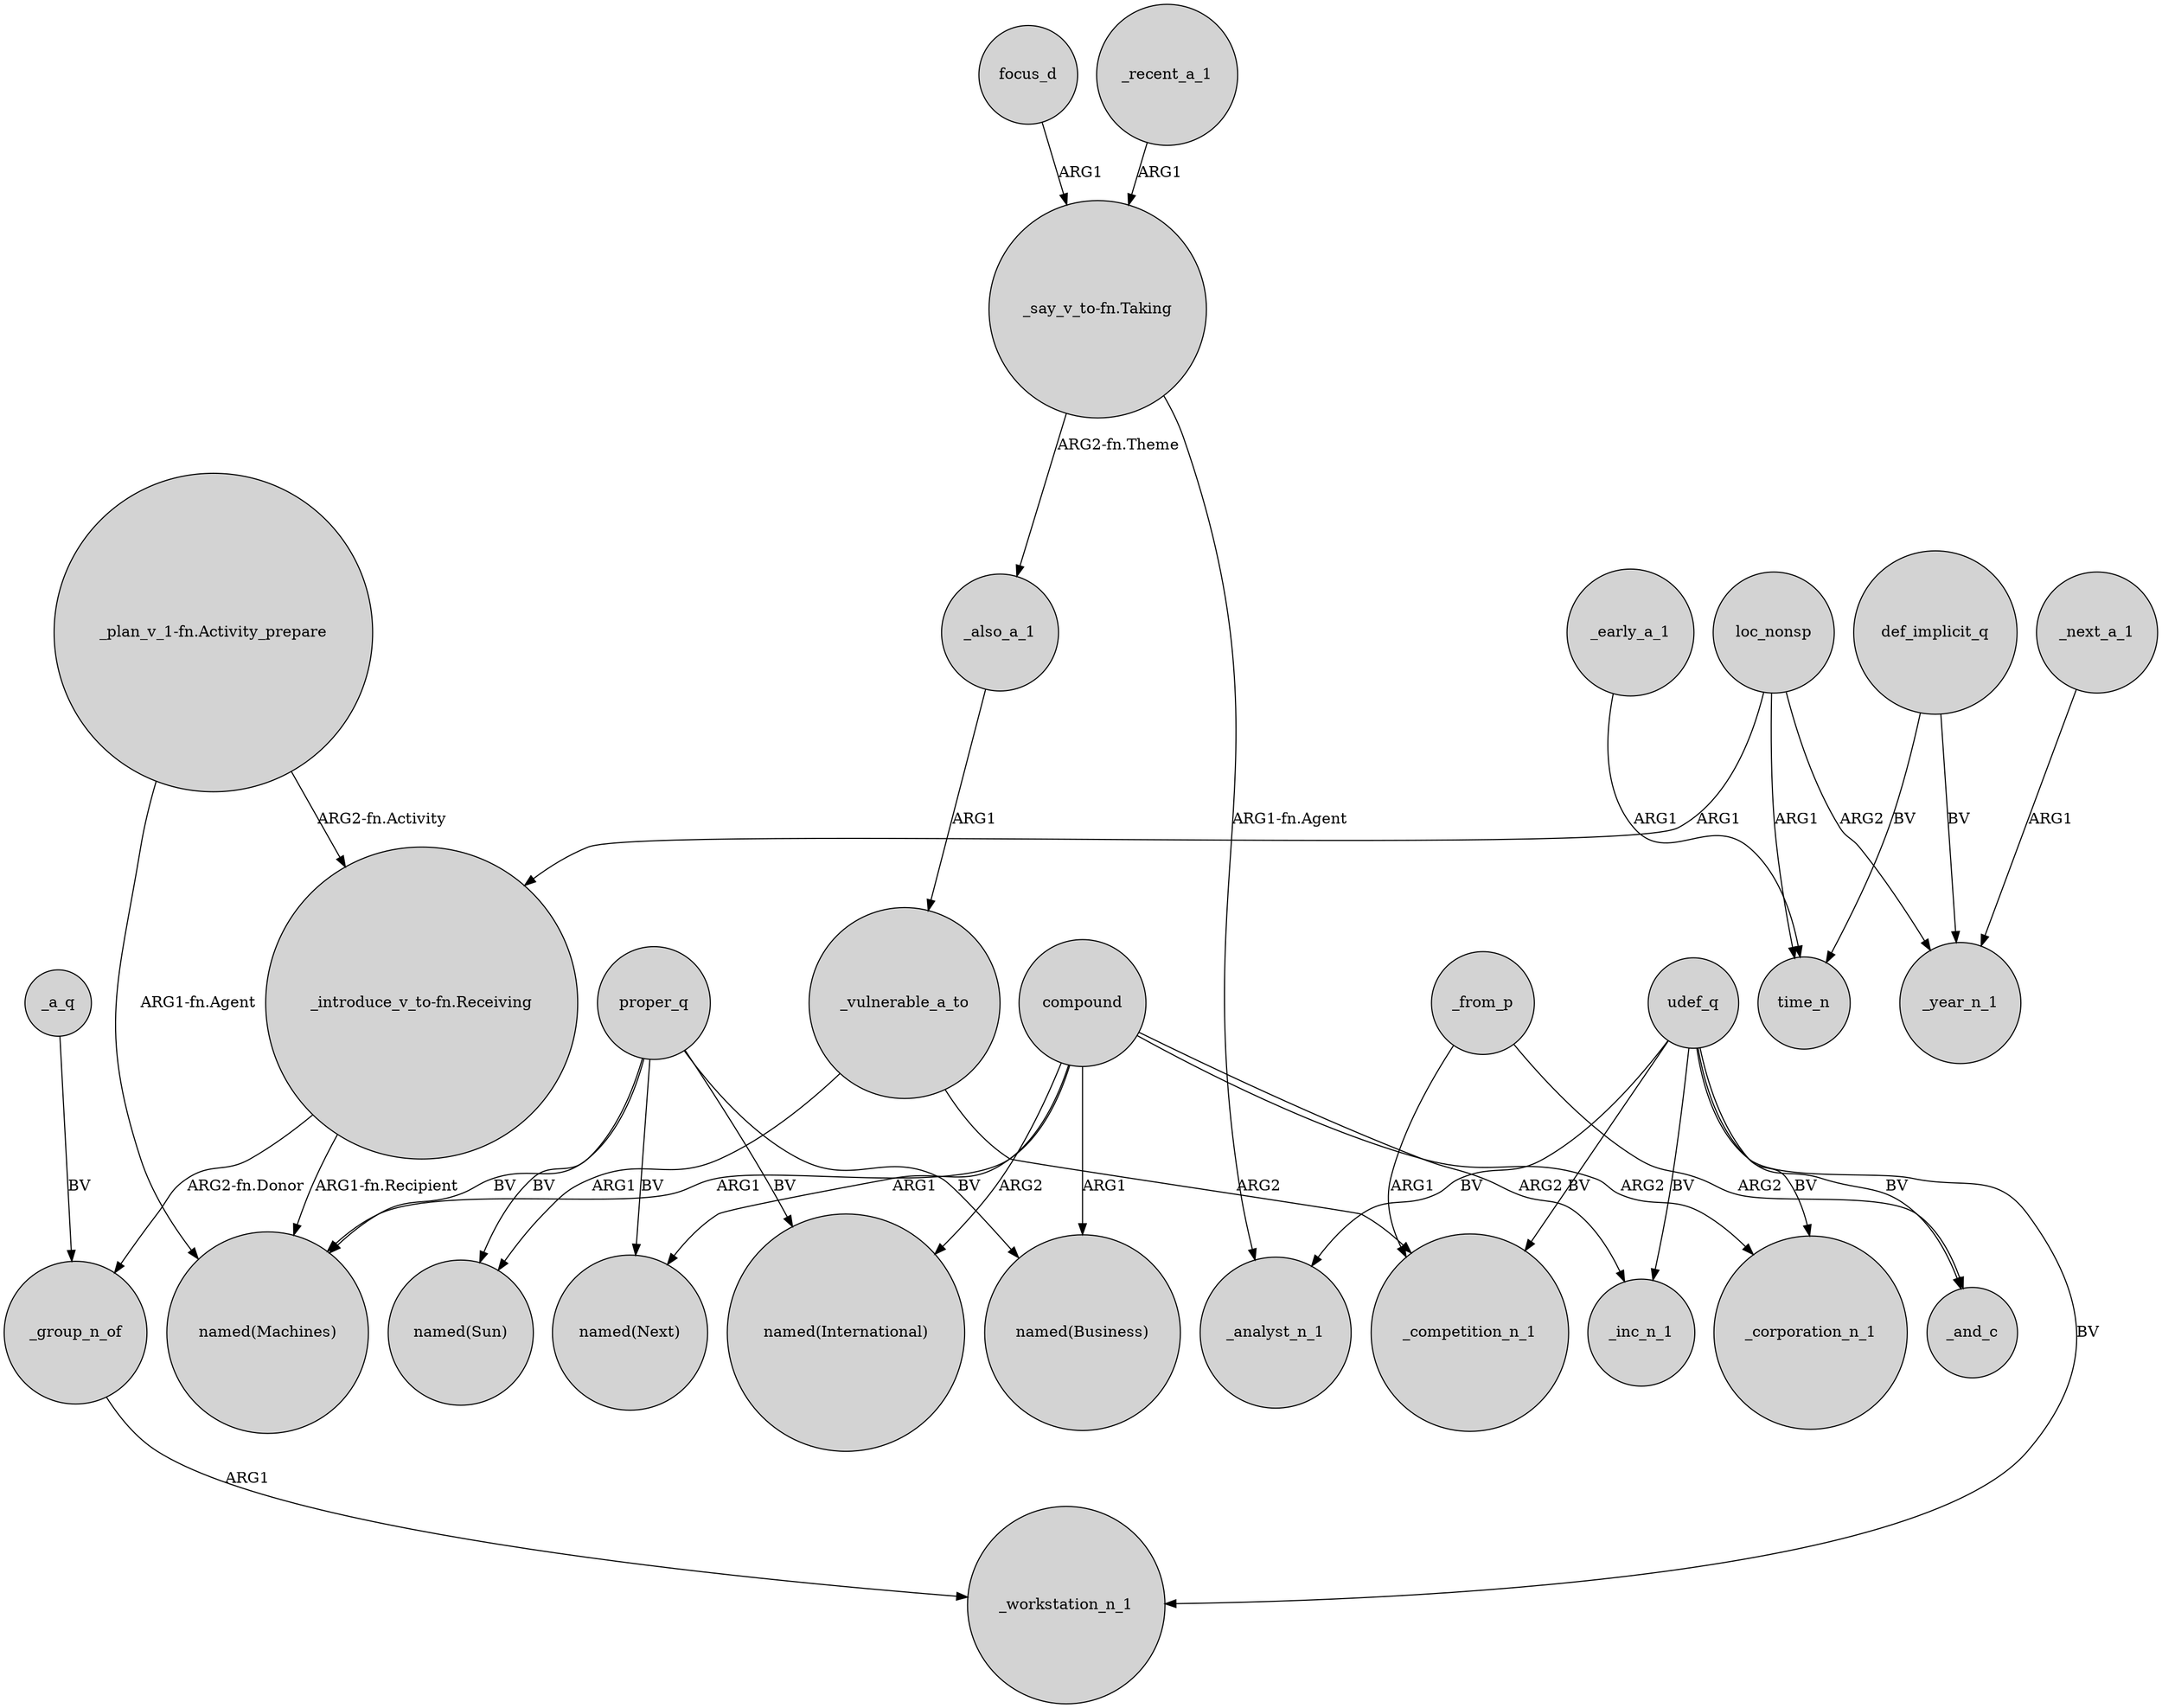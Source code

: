 digraph {
	node [shape=circle style=filled]
	proper_q -> "named(Business)" [label=BV]
	_early_a_1 -> time_n [label=ARG1]
	_also_a_1 -> _vulnerable_a_to [label=ARG1]
	"_introduce_v_to-fn.Receiving" -> "named(Machines)" [label="ARG1-fn.Recipient"]
	focus_d -> "_say_v_to-fn.Taking" [label=ARG1]
	udef_q -> _analyst_n_1 [label=BV]
	proper_q -> "named(Machines)" [label=BV]
	loc_nonsp -> "_introduce_v_to-fn.Receiving" [label=ARG1]
	"_introduce_v_to-fn.Receiving" -> _group_n_of [label="ARG2-fn.Donor"]
	def_implicit_q -> _year_n_1 [label=BV]
	_from_p -> _and_c [label=ARG2]
	_vulnerable_a_to -> "named(Sun)" [label=ARG1]
	"_plan_v_1-fn.Activity_prepare" -> "named(Machines)" [label="ARG1-fn.Agent"]
	udef_q -> _and_c [label=BV]
	loc_nonsp -> _year_n_1 [label=ARG2]
	_a_q -> _group_n_of [label=BV]
	_group_n_of -> _workstation_n_1 [label=ARG1]
	udef_q -> _inc_n_1 [label=BV]
	proper_q -> "named(Next)" [label=BV]
	proper_q -> "named(Sun)" [label=BV]
	_from_p -> _competition_n_1 [label=ARG1]
	"_say_v_to-fn.Taking" -> _analyst_n_1 [label="ARG1-fn.Agent"]
	compound -> _inc_n_1 [label=ARG2]
	proper_q -> "named(International)" [label=BV]
	_vulnerable_a_to -> _competition_n_1 [label=ARG2]
	loc_nonsp -> time_n [label=ARG1]
	compound -> _corporation_n_1 [label=ARG2]
	udef_q -> _corporation_n_1 [label=BV]
	compound -> "named(Business)" [label=ARG1]
	"_plan_v_1-fn.Activity_prepare" -> "_introduce_v_to-fn.Receiving" [label="ARG2-fn.Activity"]
	udef_q -> _workstation_n_1 [label=BV]
	compound -> "named(Next)" [label=ARG1]
	_next_a_1 -> _year_n_1 [label=ARG1]
	compound -> "named(Machines)" [label=ARG1]
	_recent_a_1 -> "_say_v_to-fn.Taking" [label=ARG1]
	udef_q -> _competition_n_1 [label=BV]
	"_say_v_to-fn.Taking" -> _also_a_1 [label="ARG2-fn.Theme"]
	def_implicit_q -> time_n [label=BV]
	compound -> "named(International)" [label=ARG2]
}
